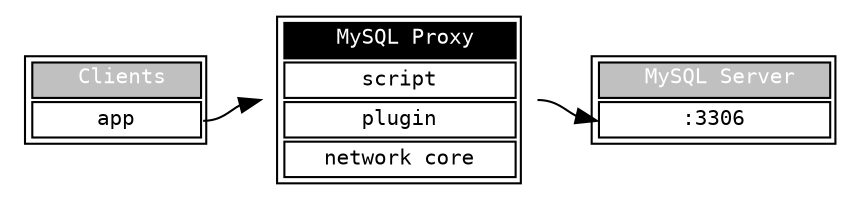 /*
  the building blocks of the proxy

  You may use "dot" from graphviz to generate human consumable output
  like PNG or PDF:
 
    $ dot -T pdf -o architecture.pdf architecture.dot
    $ dot -T png -o architecture.png architecture.dot

  or you generate a image-map

    $ dot -T cmapx -o architecture.map -Tpng -o architecture.png architecture.dot && \
      echo '<img src="architecture.png" border="0" usemap="#g"/>' > architecture.html && \
      cat architecture.map >> architecture.html
*/
digraph G {
	node [
		shape = "plaintext"
		fontname = "Courier"
		fontsize = 10
	]

	subgraph network {
		rank = "same";
		Blocks [
			label = <
				<table border="1" cellborder="1">
				 <tr>
				  <td bgcolor="black" port="head" colspan="4">
				   <font color="white">MySQL Proxy</font>
				  </td>
				 </tr>
				 <tr>
				  <td border="1" port="script" colspan="4">script</td>
				 </tr>
				 <tr>
				  <td border="1" port="plugin" colspan="4">plugin</td>
				 </tr>
				 <tr>
				  <td border="1" port="proxy" colspan="4">network core</td>
				 </tr>
				</table>
				>
		]

		Clients [
			label = <
				<table border="1" cellborder="1">
				 <tr>
				  <td bgcolor="grey" port="head">
				   <font color="white">Clients</font>
				  </td>
				 </tr>
				 <tr>
				  <td border="1" port="app">app</td>
				 </tr>
				</table>
				>
		];

		Backend [
			label = <
				<table border="1" cellborder="1">
				 <tr>
				  <td bgcolor="grey" port="head">
				   <font color="white">MySQL Server</font>
				  </td>
				 </tr>
				 <tr>
				  <td border="1" port="port">:3306</td>
				 </tr>
				</table>
				>

		];
	}

	Clients:app:e -> Blocks:w;
	Blocks:e -> Backend:port:w;
}
